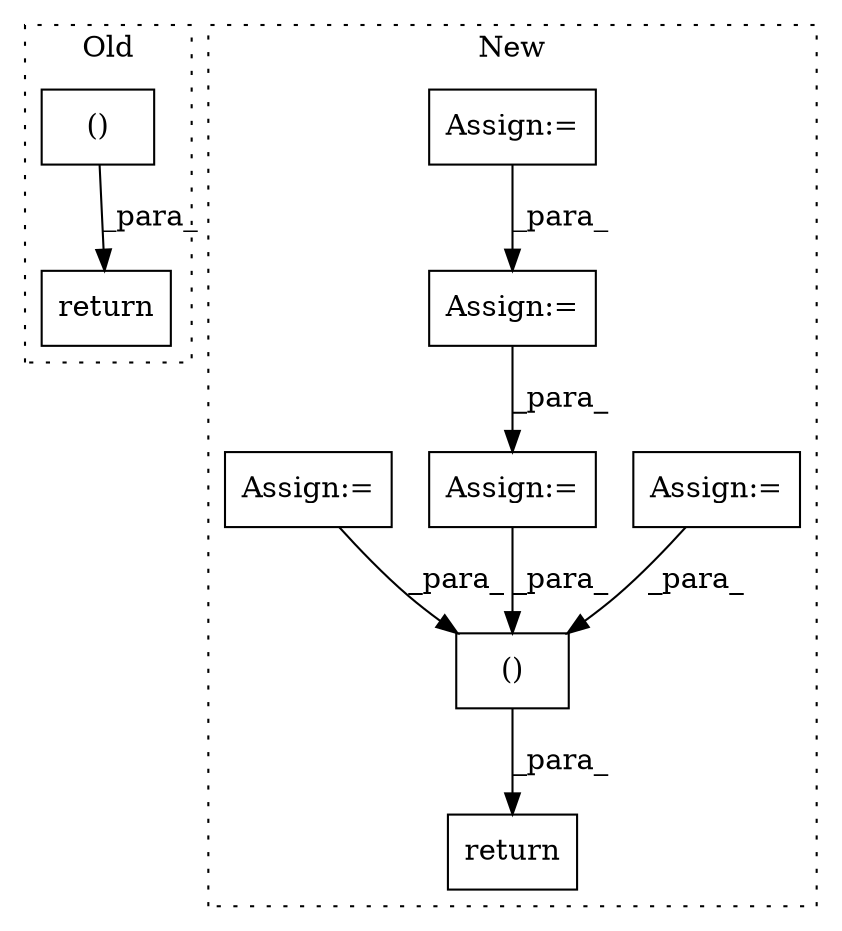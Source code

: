 digraph G {
subgraph cluster0 {
1 [label="return" a="93" s="55297" l="7" shape="box"];
5 [label="()" a="54" s="55308" l="0" shape="box"];
label = "Old";
style="dotted";
}
subgraph cluster1 {
2 [label="()" a="54" s="47489" l="15" shape="box"];
3 [label="return" a="93" s="47465" l="7" shape="box"];
4 [label="Assign:=" a="68" s="46747" l="3" shape="box"];
6 [label="Assign:=" a="68" s="45409" l="3" shape="box"];
7 [label="Assign:=" a="68" s="45868" l="3" shape="box"];
8 [label="Assign:=" a="68" s="45889" l="3" shape="box"];
9 [label="Assign:=" a="68" s="46952" l="3" shape="box"];
label = "New";
style="dotted";
}
2 -> 3 [label="_para_"];
4 -> 9 [label="_para_"];
5 -> 1 [label="_para_"];
6 -> 2 [label="_para_"];
7 -> 4 [label="_para_"];
8 -> 2 [label="_para_"];
9 -> 2 [label="_para_"];
}